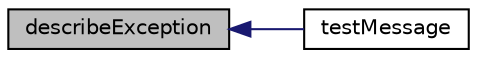 digraph "describeException"
{
  edge [fontname="Helvetica",fontsize="10",labelfontname="Helvetica",labelfontsize="10"];
  node [fontname="Helvetica",fontsize="10",shape=record];
  rankdir="LR";
  Node1 [label="describeException",height=0.2,width=0.4,color="black", fillcolor="grey75", style="filled" fontcolor="black"];
  Node1 -> Node2 [dir="back",color="midnightblue",fontsize="10",style="solid",fontname="Helvetica"];
  Node2 [label="testMessage",height=0.2,width=0.4,color="black", fillcolor="white", style="filled",URL="$class_exception_expectation.html#a4261cc878f60ae0a7a6058111d3fb767"];
}
